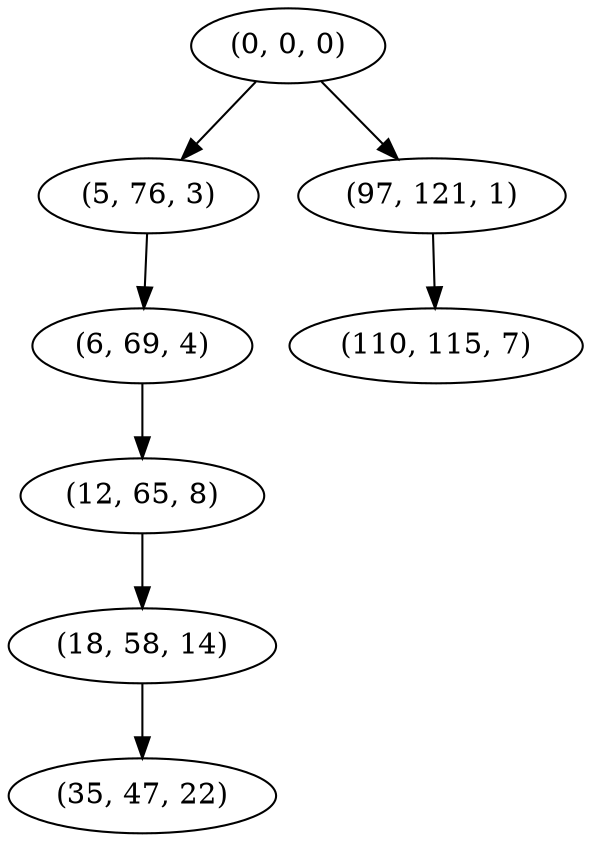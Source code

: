 digraph tree {
    "(0, 0, 0)";
    "(5, 76, 3)";
    "(6, 69, 4)";
    "(12, 65, 8)";
    "(18, 58, 14)";
    "(35, 47, 22)";
    "(97, 121, 1)";
    "(110, 115, 7)";
    "(0, 0, 0)" -> "(5, 76, 3)";
    "(0, 0, 0)" -> "(97, 121, 1)";
    "(5, 76, 3)" -> "(6, 69, 4)";
    "(6, 69, 4)" -> "(12, 65, 8)";
    "(12, 65, 8)" -> "(18, 58, 14)";
    "(18, 58, 14)" -> "(35, 47, 22)";
    "(97, 121, 1)" -> "(110, 115, 7)";
}

